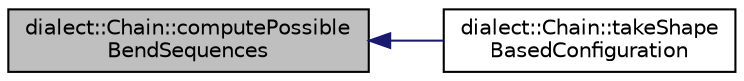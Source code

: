 digraph "dialect::Chain::computePossibleBendSequences"
{
  edge [fontname="Helvetica",fontsize="10",labelfontname="Helvetica",labelfontsize="10"];
  node [fontname="Helvetica",fontsize="10",shape=record];
  rankdir="LR";
  Node10 [label="dialect::Chain::computePossible\lBendSequences",height=0.2,width=0.4,color="black", fillcolor="grey75", style="filled", fontcolor="black"];
  Node10 -> Node11 [dir="back",color="midnightblue",fontsize="10",style="solid",fontname="Helvetica"];
  Node11 [label="dialect::Chain::takeShape\lBasedConfiguration",height=0.2,width=0.4,color="black", fillcolor="white", style="filled",URL="$classdialect_1_1Chain.html#a78f0ee5307493976251e723e47ad0664",tooltip="Give this chain an orthogonal configuration best fitting its present geometric shape. "];
}
